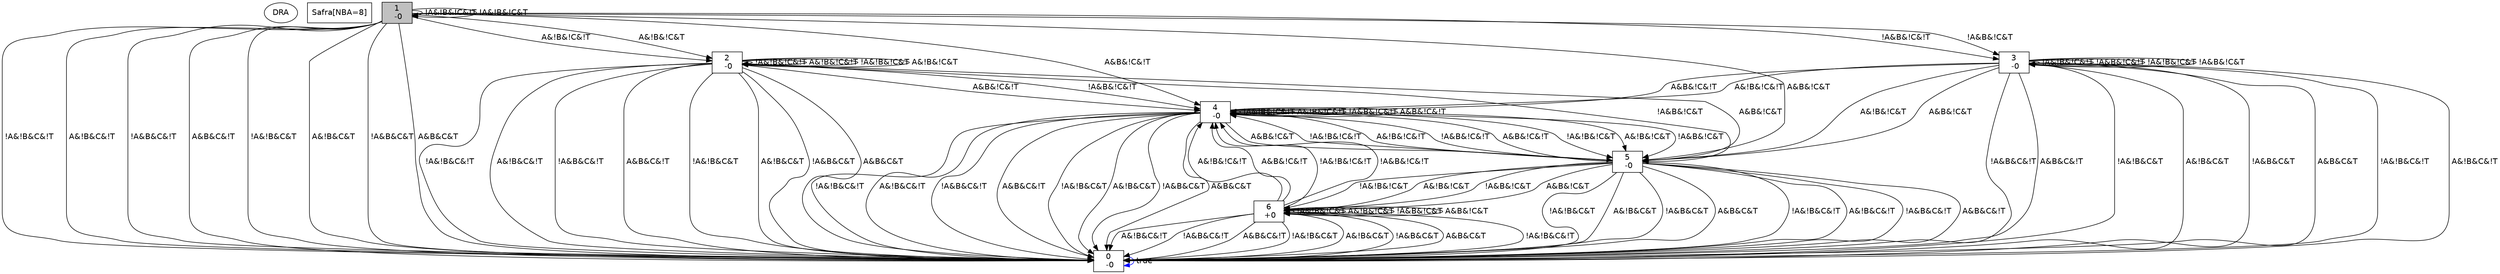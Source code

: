 digraph DRA {
 node [fontname=Helvetica]
 edge [constraints=false, fontname=Helvetica]
"type" [shape=ellipse, label="DRA"]
"comment" [shape=box, label="Safra[NBA=8]"]
"0" [label= "0\n -0", shape=box]
"0" -> "0" [label=" true", color=blue]
"1" [label= "1\n -0", shape=box, style=filled, color=black, fillcolor=grey]
"1" -> "1" [label=" !A&!B&!C&!T"]
"1" -> "2" [label=" A&!B&!C&!T"]
"1" -> "3" [label=" !A&B&!C&!T"]
"1" -> "4" [label=" A&B&!C&!T"]
"1" -> "0" [label=" !A&!B&C&!T"]
"1" -> "0" [label=" A&!B&C&!T"]
"1" -> "0" [label=" !A&B&C&!T"]
"1" -> "0" [label=" A&B&C&!T"]
"1" -> "1" [label=" !A&!B&!C&T"]
"1" -> "2" [label=" A&!B&!C&T"]
"1" -> "3" [label=" !A&B&!C&T"]
"1" -> "5" [label=" A&B&!C&T"]
"1" -> "0" [label=" !A&!B&C&T"]
"1" -> "0" [label=" A&!B&C&T"]
"1" -> "0" [label=" !A&B&C&T"]
"1" -> "0" [label=" A&B&C&T"]
"2" [label= "2\n -0", shape=box]
"2" -> "2" [label=" !A&!B&!C&!T"]
"2" -> "2" [label=" A&!B&!C&!T"]
"2" -> "4" [label=" !A&B&!C&!T"]
"2" -> "4" [label=" A&B&!C&!T"]
"2" -> "0" [label=" !A&!B&C&!T"]
"2" -> "0" [label=" A&!B&C&!T"]
"2" -> "0" [label=" !A&B&C&!T"]
"2" -> "0" [label=" A&B&C&!T"]
"2" -> "2" [label=" !A&!B&!C&T"]
"2" -> "2" [label=" A&!B&!C&T"]
"2" -> "5" [label=" !A&B&!C&T"]
"2" -> "5" [label=" A&B&!C&T"]
"2" -> "0" [label=" !A&!B&C&T"]
"2" -> "0" [label=" A&!B&C&T"]
"2" -> "0" [label=" !A&B&C&T"]
"2" -> "0" [label=" A&B&C&T"]
"3" [label= "3\n -0", shape=box]
"3" -> "3" [label=" !A&!B&!C&!T"]
"3" -> "4" [label=" A&!B&!C&!T"]
"3" -> "3" [label=" !A&B&!C&!T"]
"3" -> "4" [label=" A&B&!C&!T"]
"3" -> "0" [label=" !A&!B&C&!T"]
"3" -> "0" [label=" A&!B&C&!T"]
"3" -> "0" [label=" !A&B&C&!T"]
"3" -> "0" [label=" A&B&C&!T"]
"3" -> "3" [label=" !A&!B&!C&T"]
"3" -> "5" [label=" A&!B&!C&T"]
"3" -> "3" [label=" !A&B&!C&T"]
"3" -> "5" [label=" A&B&!C&T"]
"3" -> "0" [label=" !A&!B&C&T"]
"3" -> "0" [label=" A&!B&C&T"]
"3" -> "0" [label=" !A&B&C&T"]
"3" -> "0" [label=" A&B&C&T"]
"4" [label= "4\n -0", shape=box]
"4" -> "4" [label=" !A&!B&!C&!T"]
"4" -> "4" [label=" A&!B&!C&!T"]
"4" -> "4" [label=" !A&B&!C&!T"]
"4" -> "4" [label=" A&B&!C&!T"]
"4" -> "0" [label=" !A&!B&C&!T"]
"4" -> "0" [label=" A&!B&C&!T"]
"4" -> "0" [label=" !A&B&C&!T"]
"4" -> "0" [label=" A&B&C&!T"]
"4" -> "5" [label=" !A&!B&!C&T"]
"4" -> "5" [label=" A&!B&!C&T"]
"4" -> "5" [label=" !A&B&!C&T"]
"4" -> "5" [label=" A&B&!C&T"]
"4" -> "0" [label=" !A&!B&C&T"]
"4" -> "0" [label=" A&!B&C&T"]
"4" -> "0" [label=" !A&B&C&T"]
"4" -> "0" [label=" A&B&C&T"]
"5" [label= "5\n -0", shape=box]
"5" -> "4" [label=" !A&!B&!C&!T"]
"5" -> "4" [label=" A&!B&!C&!T"]
"5" -> "4" [label=" !A&B&!C&!T"]
"5" -> "4" [label=" A&B&!C&!T"]
"5" -> "0" [label=" !A&!B&C&!T"]
"5" -> "0" [label=" A&!B&C&!T"]
"5" -> "0" [label=" !A&B&C&!T"]
"5" -> "0" [label=" A&B&C&!T"]
"5" -> "6" [label=" !A&!B&!C&T"]
"5" -> "6" [label=" A&!B&!C&T"]
"5" -> "6" [label=" !A&B&!C&T"]
"5" -> "6" [label=" A&B&!C&T"]
"5" -> "0" [label=" !A&!B&C&T"]
"5" -> "0" [label=" A&!B&C&T"]
"5" -> "0" [label=" !A&B&C&T"]
"5" -> "0" [label=" A&B&C&T"]
"6" [label= "6\n +0", shape=box]
"6" -> "4" [label=" !A&!B&!C&!T"]
"6" -> "4" [label=" A&!B&!C&!T"]
"6" -> "4" [label=" !A&B&!C&!T"]
"6" -> "4" [label=" A&B&!C&!T"]
"6" -> "0" [label=" !A&!B&C&!T"]
"6" -> "0" [label=" A&!B&C&!T"]
"6" -> "0" [label=" !A&B&C&!T"]
"6" -> "0" [label=" A&B&C&!T"]
"6" -> "6" [label=" !A&!B&!C&T"]
"6" -> "6" [label=" A&!B&!C&T"]
"6" -> "6" [label=" !A&B&!C&T"]
"6" -> "6" [label=" A&B&!C&T"]
"6" -> "0" [label=" !A&!B&C&T"]
"6" -> "0" [label=" A&!B&C&T"]
"6" -> "0" [label=" !A&B&C&T"]
"6" -> "0" [label=" A&B&C&T"]
}
